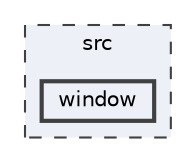 digraph "window"
{
 // LATEX_PDF_SIZE
  bgcolor="transparent";
  edge [fontname=Helvetica,fontsize=10,labelfontname=Helvetica,labelfontsize=10];
  node [fontname=Helvetica,fontsize=10,shape=box,height=0.2,width=0.4];
  compound=true
  subgraph clusterdir_68267d1309a1af8e8297ef4c3efbcdba {
    graph [ bgcolor="#edf0f7", pencolor="grey25", label="src", fontname=Helvetica,fontsize=10 style="filled,dashed", URL="dir_68267d1309a1af8e8297ef4c3efbcdba.html",tooltip=""]
  dir_c7f79d9fead0a70cab4af348b59fbdf1 [label="window", fillcolor="#edf0f7", color="grey25", style="filled,bold", URL="dir_c7f79d9fead0a70cab4af348b59fbdf1.html",tooltip=""];
  }
}
